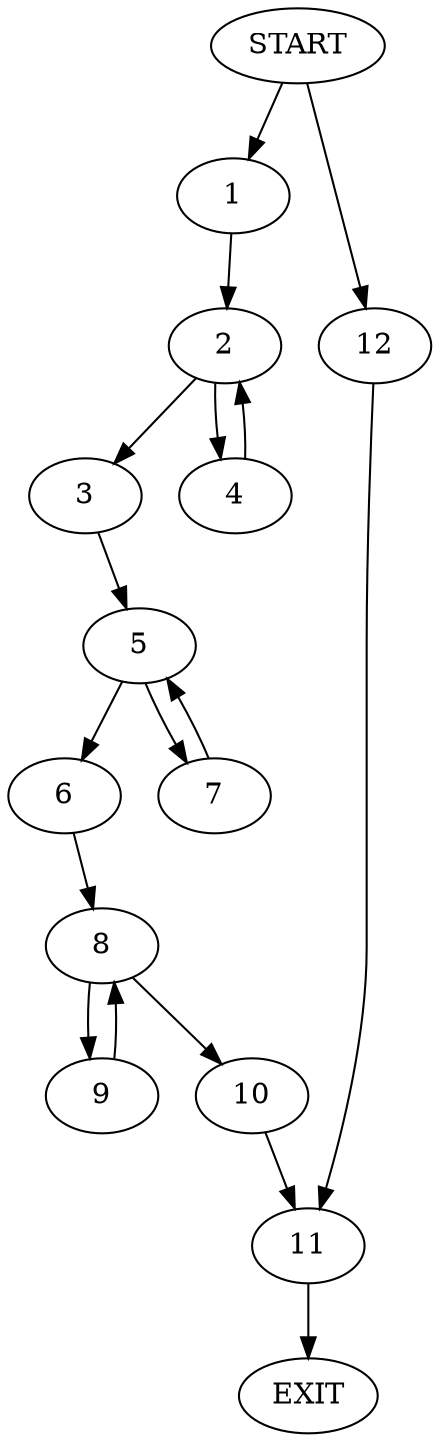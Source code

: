 digraph {
0 [label="START"]
13 [label="EXIT"]
0 -> 1
1 -> 2
2 -> 3
2 -> 4
4 -> 2
3 -> 5
5 -> 6
5 -> 7
7 -> 5
6 -> 8
8 -> 9
8 -> 10
9 -> 8
10 -> 11
11 -> 13
0 -> 12
12 -> 11
}
